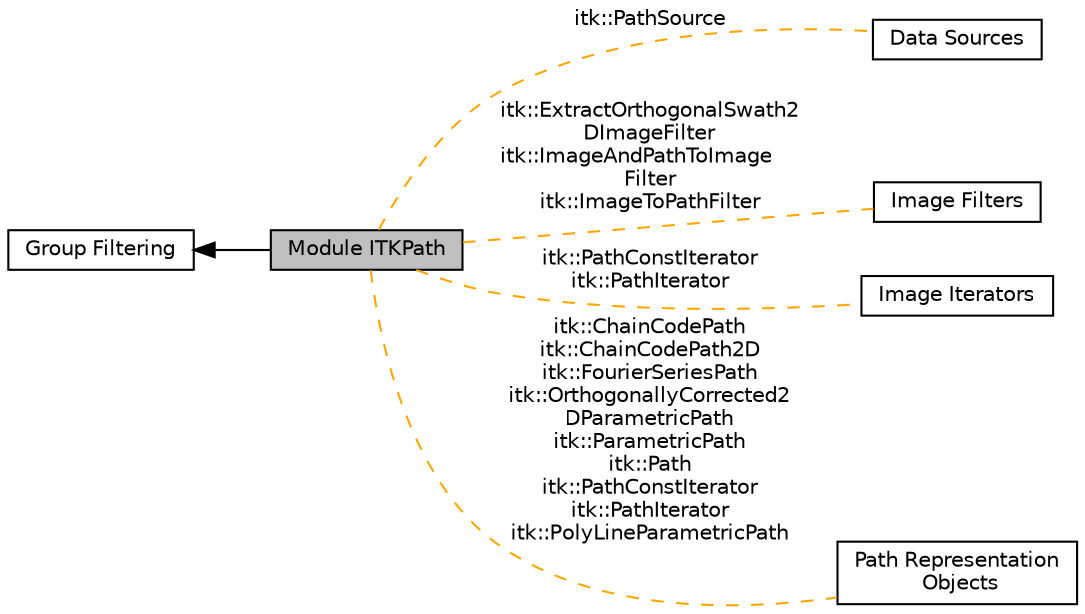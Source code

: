 digraph "Module ITKPath"
{
  edge [fontname="Helvetica",fontsize="10",labelfontname="Helvetica",labelfontsize="10"];
  node [fontname="Helvetica",fontsize="10",shape=box];
  rankdir=LR;
  Node6 [label="Data Sources",height=0.2,width=0.4,color="black", fillcolor="white", style="filled",URL="$group__DataSources.html",tooltip=" "];
  Node2 [label="Group Filtering",height=0.2,width=0.4,color="black", fillcolor="white", style="filled",URL="$group__Group-Filtering.html",tooltip=" "];
  Node1 [label="Module ITKPath",height=0.2,width=0.4,color="black", fillcolor="grey75", style="filled", fontcolor="black",tooltip=" "];
  Node4 [label="Image Filters",height=0.2,width=0.4,color="black", fillcolor="white", style="filled",URL="$group__ImageFilters.html",tooltip=" "];
  Node5 [label="Image Iterators",height=0.2,width=0.4,color="black", fillcolor="white", style="filled",URL="$group__ImageIterators.html",tooltip=" "];
  Node3 [label="Path Representation\l Objects",height=0.2,width=0.4,color="black", fillcolor="white", style="filled",URL="$group__PathObjects.html",tooltip=" "];
  Node2->Node1 [shape=plaintext, dir="back", style="solid"];
  Node1->Node3 [shape=plaintext, label="itk::ChainCodePath\nitk::ChainCodePath2D\nitk::FourierSeriesPath\nitk::OrthogonallyCorrected2\lDParametricPath\nitk::ParametricPath\nitk::Path\nitk::PathConstIterator\nitk::PathIterator\nitk::PolyLineParametricPath", color="orange", dir="none", style="dashed"];
  Node1->Node4 [shape=plaintext, label="itk::ExtractOrthogonalSwath2\lDImageFilter\nitk::ImageAndPathToImage\lFilter\nitk::ImageToPathFilter", color="orange", dir="none", style="dashed"];
  Node1->Node5 [shape=plaintext, label="itk::PathConstIterator\nitk::PathIterator", color="orange", dir="none", style="dashed"];
  Node1->Node6 [shape=plaintext, label="itk::PathSource", color="orange", dir="none", style="dashed"];
}
